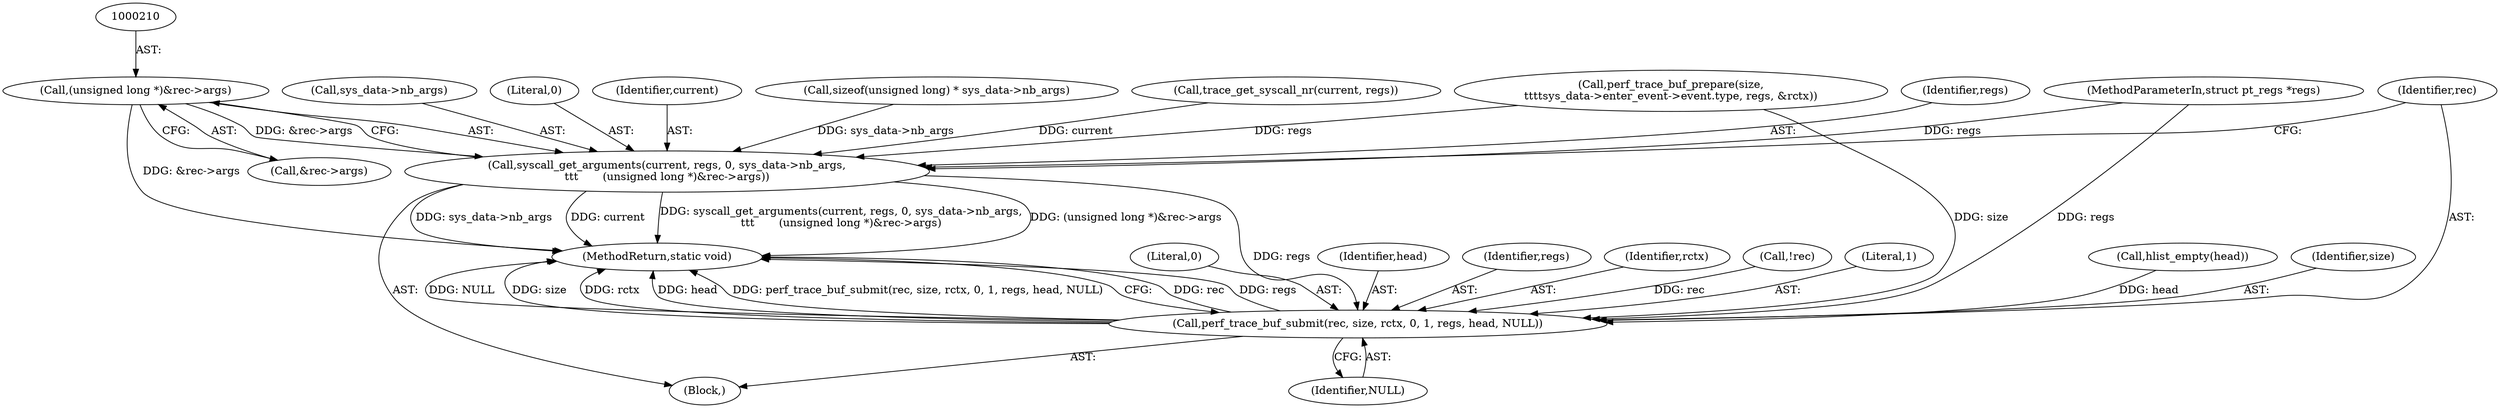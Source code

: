 digraph "0_linux_086ba77a6db00ed858ff07451bedee197df868c9_1@pointer" {
"1000209" [label="(Call,(unsigned long *)&rec->args)"];
"1000202" [label="(Call,syscall_get_arguments(current, regs, 0, sys_data->nb_args,\n\t\t\t       (unsigned long *)&rec->args))"];
"1000215" [label="(Call,perf_trace_buf_submit(rec, size, rctx, 0, 1, regs, head, NULL))"];
"1000211" [label="(Call,&rec->args)"];
"1000105" [label="(Block,)"];
"1000219" [label="(Literal,0)"];
"1000202" [label="(Call,syscall_get_arguments(current, regs, 0, sys_data->nb_args,\n\t\t\t       (unsigned long *)&rec->args))"];
"1000216" [label="(Identifier,rec)"];
"1000222" [label="(Identifier,head)"];
"1000221" [label="(Identifier,regs)"];
"1000224" [label="(MethodReturn,static void)"];
"1000209" [label="(Call,(unsigned long *)&rec->args)"];
"1000204" [label="(Identifier,regs)"];
"1000206" [label="(Call,sys_data->nb_args)"];
"1000205" [label="(Literal,0)"];
"1000218" [label="(Identifier,rctx)"];
"1000194" [label="(Call,!rec)"];
"1000215" [label="(Call,perf_trace_buf_submit(rec, size, rctx, 0, 1, regs, head, NULL))"];
"1000220" [label="(Literal,1)"];
"1000203" [label="(Identifier,current)"];
"1000155" [label="(Call,sizeof(unsigned long) * sys_data->nb_args)"];
"1000181" [label="(Call,perf_trace_buf_prepare(size,\n\t\t\t\tsys_data->enter_event->event.type, regs, &rctx))"];
"1000223" [label="(Identifier,NULL)"];
"1000103" [label="(MethodParameterIn,struct pt_regs *regs)"];
"1000114" [label="(Call,trace_get_syscall_nr(current, regs))"];
"1000149" [label="(Call,hlist_empty(head))"];
"1000217" [label="(Identifier,size)"];
"1000209" -> "1000202"  [label="AST: "];
"1000209" -> "1000211"  [label="CFG: "];
"1000210" -> "1000209"  [label="AST: "];
"1000211" -> "1000209"  [label="AST: "];
"1000202" -> "1000209"  [label="CFG: "];
"1000209" -> "1000224"  [label="DDG: &rec->args"];
"1000209" -> "1000202"  [label="DDG: &rec->args"];
"1000202" -> "1000105"  [label="AST: "];
"1000203" -> "1000202"  [label="AST: "];
"1000204" -> "1000202"  [label="AST: "];
"1000205" -> "1000202"  [label="AST: "];
"1000206" -> "1000202"  [label="AST: "];
"1000216" -> "1000202"  [label="CFG: "];
"1000202" -> "1000224"  [label="DDG: (unsigned long *)&rec->args"];
"1000202" -> "1000224"  [label="DDG: sys_data->nb_args"];
"1000202" -> "1000224"  [label="DDG: current"];
"1000202" -> "1000224"  [label="DDG: syscall_get_arguments(current, regs, 0, sys_data->nb_args,\n\t\t\t       (unsigned long *)&rec->args)"];
"1000114" -> "1000202"  [label="DDG: current"];
"1000181" -> "1000202"  [label="DDG: regs"];
"1000103" -> "1000202"  [label="DDG: regs"];
"1000155" -> "1000202"  [label="DDG: sys_data->nb_args"];
"1000202" -> "1000215"  [label="DDG: regs"];
"1000215" -> "1000105"  [label="AST: "];
"1000215" -> "1000223"  [label="CFG: "];
"1000216" -> "1000215"  [label="AST: "];
"1000217" -> "1000215"  [label="AST: "];
"1000218" -> "1000215"  [label="AST: "];
"1000219" -> "1000215"  [label="AST: "];
"1000220" -> "1000215"  [label="AST: "];
"1000221" -> "1000215"  [label="AST: "];
"1000222" -> "1000215"  [label="AST: "];
"1000223" -> "1000215"  [label="AST: "];
"1000224" -> "1000215"  [label="CFG: "];
"1000215" -> "1000224"  [label="DDG: rec"];
"1000215" -> "1000224"  [label="DDG: regs"];
"1000215" -> "1000224"  [label="DDG: NULL"];
"1000215" -> "1000224"  [label="DDG: size"];
"1000215" -> "1000224"  [label="DDG: rctx"];
"1000215" -> "1000224"  [label="DDG: head"];
"1000215" -> "1000224"  [label="DDG: perf_trace_buf_submit(rec, size, rctx, 0, 1, regs, head, NULL)"];
"1000194" -> "1000215"  [label="DDG: rec"];
"1000181" -> "1000215"  [label="DDG: size"];
"1000103" -> "1000215"  [label="DDG: regs"];
"1000149" -> "1000215"  [label="DDG: head"];
}

